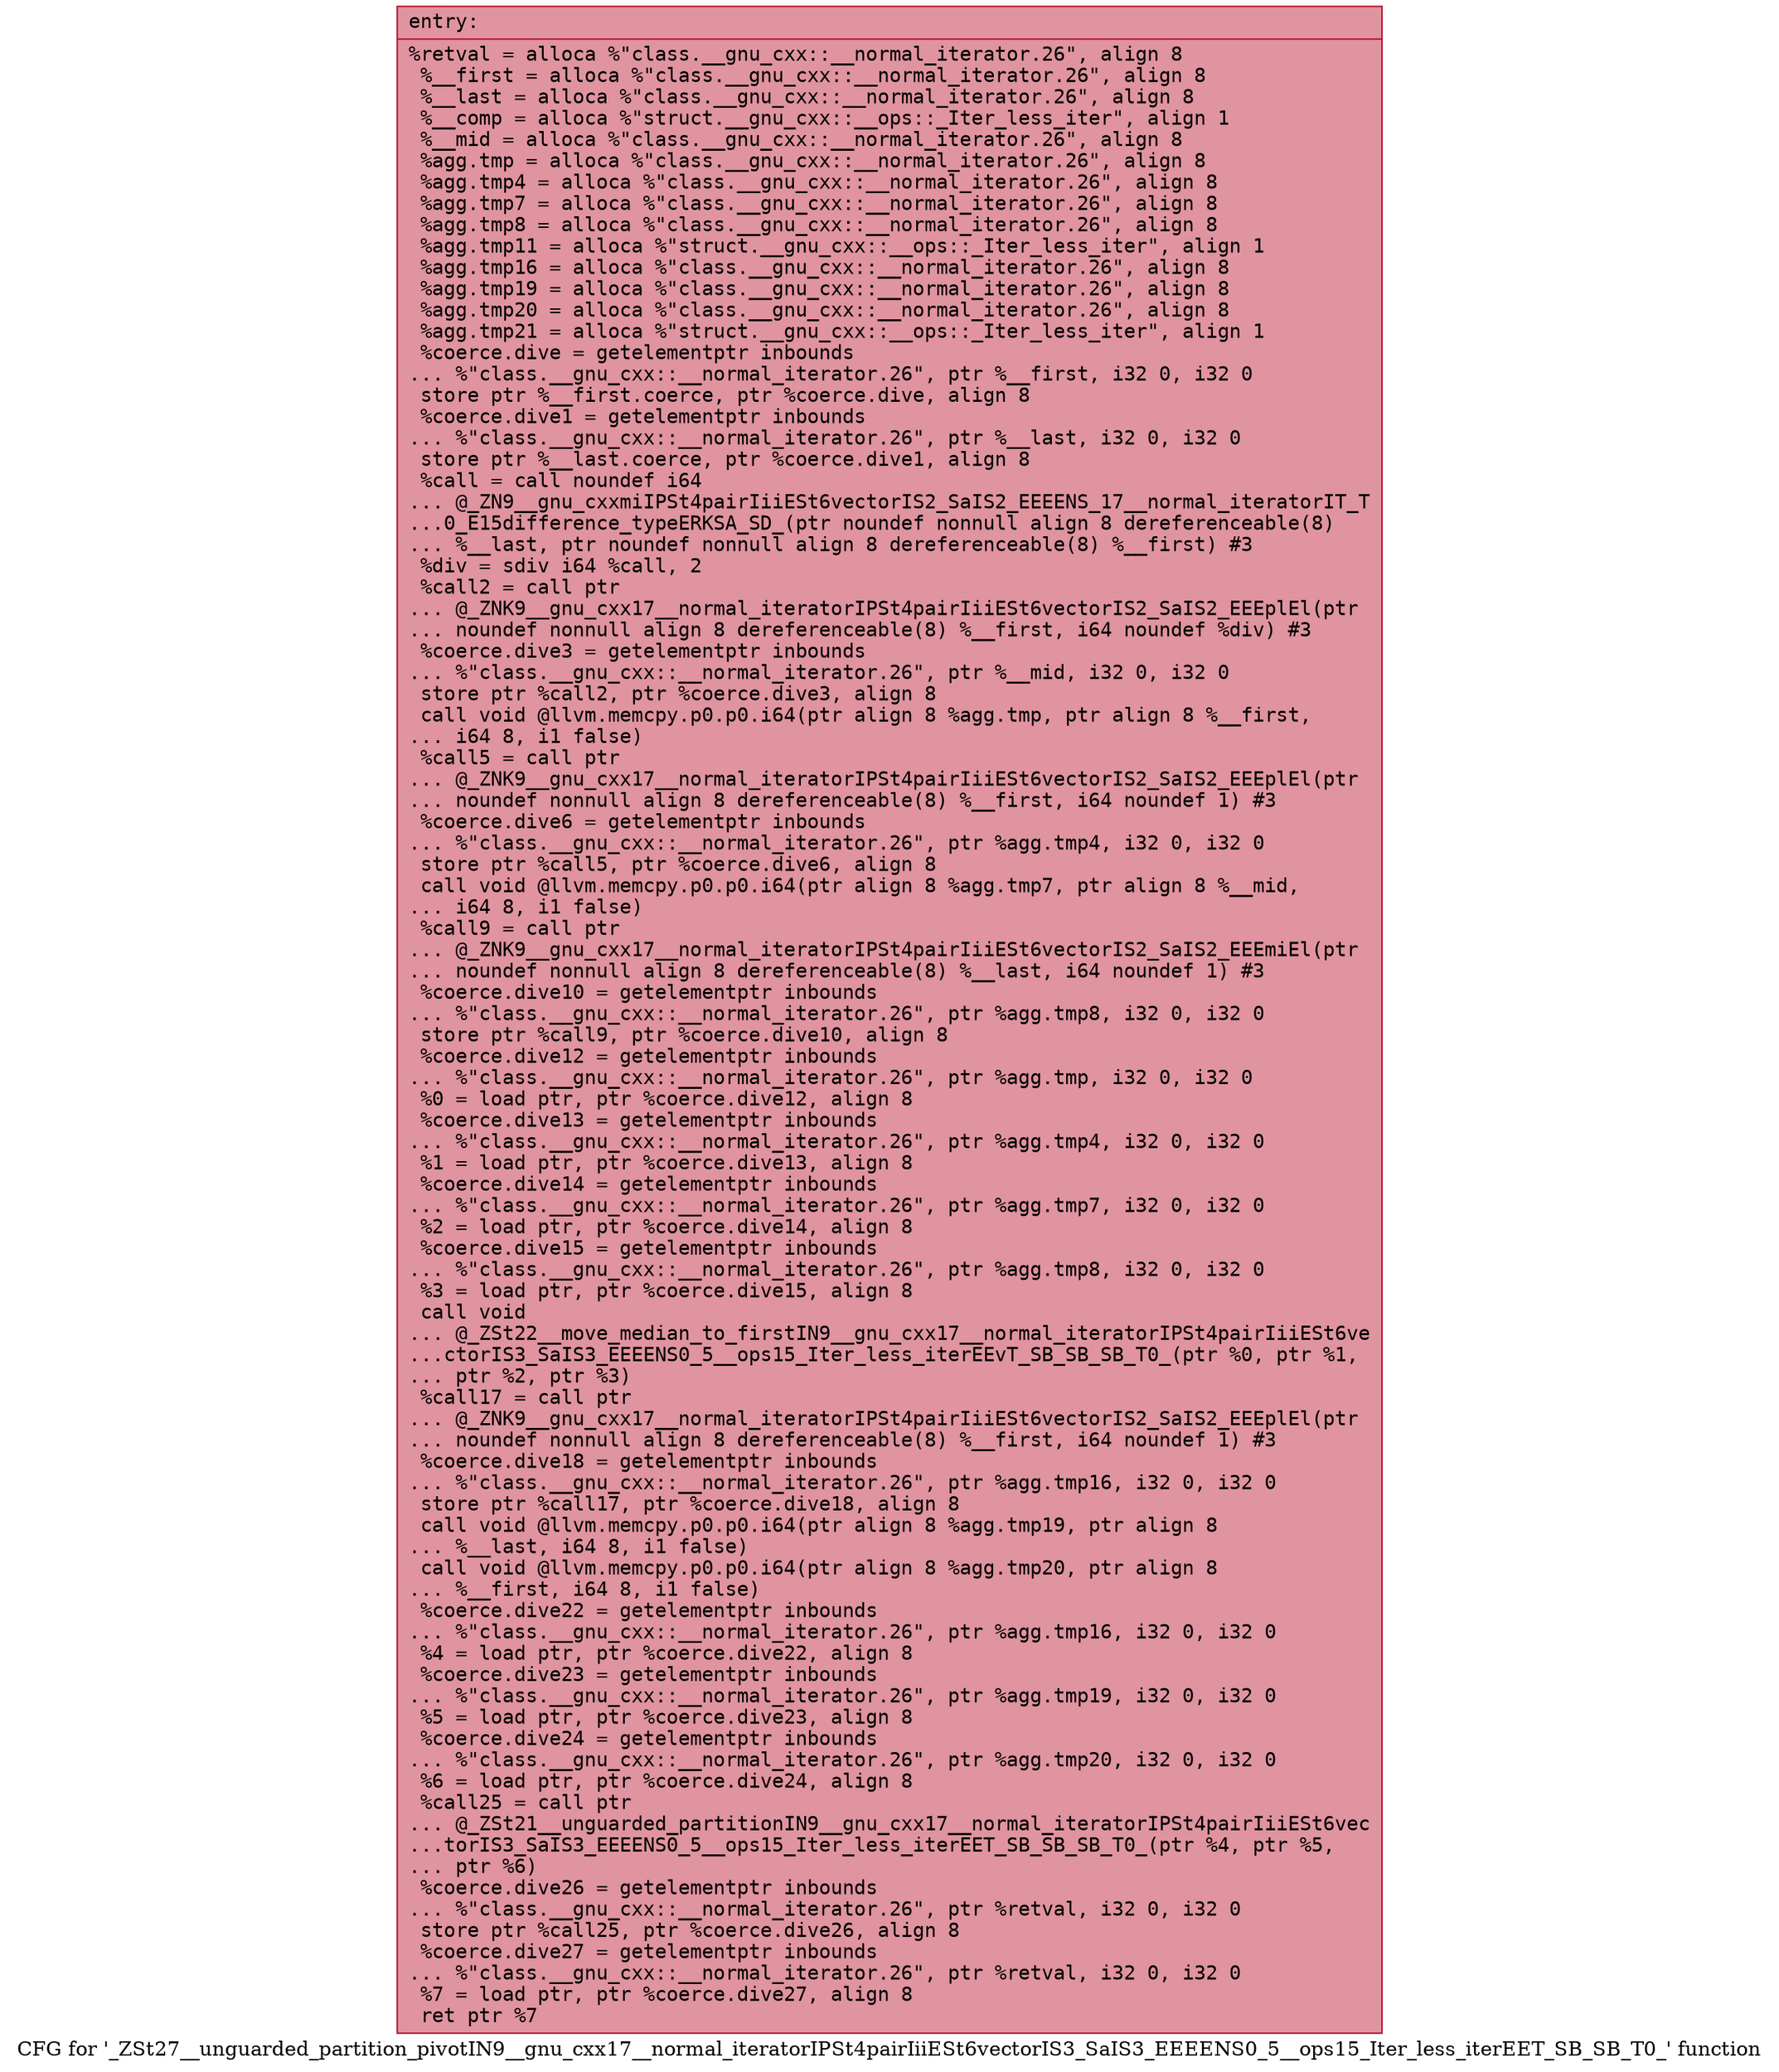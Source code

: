 digraph "CFG for '_ZSt27__unguarded_partition_pivotIN9__gnu_cxx17__normal_iteratorIPSt4pairIiiESt6vectorIS3_SaIS3_EEEENS0_5__ops15_Iter_less_iterEET_SB_SB_T0_' function" {
	label="CFG for '_ZSt27__unguarded_partition_pivotIN9__gnu_cxx17__normal_iteratorIPSt4pairIiiESt6vectorIS3_SaIS3_EEEENS0_5__ops15_Iter_less_iterEET_SB_SB_T0_' function";

	Node0x56307d737f00 [shape=record,color="#b70d28ff", style=filled, fillcolor="#b70d2870" fontname="Courier",label="{entry:\l|  %retval = alloca %\"class.__gnu_cxx::__normal_iterator.26\", align 8\l  %__first = alloca %\"class.__gnu_cxx::__normal_iterator.26\", align 8\l  %__last = alloca %\"class.__gnu_cxx::__normal_iterator.26\", align 8\l  %__comp = alloca %\"struct.__gnu_cxx::__ops::_Iter_less_iter\", align 1\l  %__mid = alloca %\"class.__gnu_cxx::__normal_iterator.26\", align 8\l  %agg.tmp = alloca %\"class.__gnu_cxx::__normal_iterator.26\", align 8\l  %agg.tmp4 = alloca %\"class.__gnu_cxx::__normal_iterator.26\", align 8\l  %agg.tmp7 = alloca %\"class.__gnu_cxx::__normal_iterator.26\", align 8\l  %agg.tmp8 = alloca %\"class.__gnu_cxx::__normal_iterator.26\", align 8\l  %agg.tmp11 = alloca %\"struct.__gnu_cxx::__ops::_Iter_less_iter\", align 1\l  %agg.tmp16 = alloca %\"class.__gnu_cxx::__normal_iterator.26\", align 8\l  %agg.tmp19 = alloca %\"class.__gnu_cxx::__normal_iterator.26\", align 8\l  %agg.tmp20 = alloca %\"class.__gnu_cxx::__normal_iterator.26\", align 8\l  %agg.tmp21 = alloca %\"struct.__gnu_cxx::__ops::_Iter_less_iter\", align 1\l  %coerce.dive = getelementptr inbounds\l... %\"class.__gnu_cxx::__normal_iterator.26\", ptr %__first, i32 0, i32 0\l  store ptr %__first.coerce, ptr %coerce.dive, align 8\l  %coerce.dive1 = getelementptr inbounds\l... %\"class.__gnu_cxx::__normal_iterator.26\", ptr %__last, i32 0, i32 0\l  store ptr %__last.coerce, ptr %coerce.dive1, align 8\l  %call = call noundef i64\l... @_ZN9__gnu_cxxmiIPSt4pairIiiESt6vectorIS2_SaIS2_EEEENS_17__normal_iteratorIT_T\l...0_E15difference_typeERKSA_SD_(ptr noundef nonnull align 8 dereferenceable(8)\l... %__last, ptr noundef nonnull align 8 dereferenceable(8) %__first) #3\l  %div = sdiv i64 %call, 2\l  %call2 = call ptr\l... @_ZNK9__gnu_cxx17__normal_iteratorIPSt4pairIiiESt6vectorIS2_SaIS2_EEEplEl(ptr\l... noundef nonnull align 8 dereferenceable(8) %__first, i64 noundef %div) #3\l  %coerce.dive3 = getelementptr inbounds\l... %\"class.__gnu_cxx::__normal_iterator.26\", ptr %__mid, i32 0, i32 0\l  store ptr %call2, ptr %coerce.dive3, align 8\l  call void @llvm.memcpy.p0.p0.i64(ptr align 8 %agg.tmp, ptr align 8 %__first,\l... i64 8, i1 false)\l  %call5 = call ptr\l... @_ZNK9__gnu_cxx17__normal_iteratorIPSt4pairIiiESt6vectorIS2_SaIS2_EEEplEl(ptr\l... noundef nonnull align 8 dereferenceable(8) %__first, i64 noundef 1) #3\l  %coerce.dive6 = getelementptr inbounds\l... %\"class.__gnu_cxx::__normal_iterator.26\", ptr %agg.tmp4, i32 0, i32 0\l  store ptr %call5, ptr %coerce.dive6, align 8\l  call void @llvm.memcpy.p0.p0.i64(ptr align 8 %agg.tmp7, ptr align 8 %__mid,\l... i64 8, i1 false)\l  %call9 = call ptr\l... @_ZNK9__gnu_cxx17__normal_iteratorIPSt4pairIiiESt6vectorIS2_SaIS2_EEEmiEl(ptr\l... noundef nonnull align 8 dereferenceable(8) %__last, i64 noundef 1) #3\l  %coerce.dive10 = getelementptr inbounds\l... %\"class.__gnu_cxx::__normal_iterator.26\", ptr %agg.tmp8, i32 0, i32 0\l  store ptr %call9, ptr %coerce.dive10, align 8\l  %coerce.dive12 = getelementptr inbounds\l... %\"class.__gnu_cxx::__normal_iterator.26\", ptr %agg.tmp, i32 0, i32 0\l  %0 = load ptr, ptr %coerce.dive12, align 8\l  %coerce.dive13 = getelementptr inbounds\l... %\"class.__gnu_cxx::__normal_iterator.26\", ptr %agg.tmp4, i32 0, i32 0\l  %1 = load ptr, ptr %coerce.dive13, align 8\l  %coerce.dive14 = getelementptr inbounds\l... %\"class.__gnu_cxx::__normal_iterator.26\", ptr %agg.tmp7, i32 0, i32 0\l  %2 = load ptr, ptr %coerce.dive14, align 8\l  %coerce.dive15 = getelementptr inbounds\l... %\"class.__gnu_cxx::__normal_iterator.26\", ptr %agg.tmp8, i32 0, i32 0\l  %3 = load ptr, ptr %coerce.dive15, align 8\l  call void\l... @_ZSt22__move_median_to_firstIN9__gnu_cxx17__normal_iteratorIPSt4pairIiiESt6ve\l...ctorIS3_SaIS3_EEEENS0_5__ops15_Iter_less_iterEEvT_SB_SB_SB_T0_(ptr %0, ptr %1,\l... ptr %2, ptr %3)\l  %call17 = call ptr\l... @_ZNK9__gnu_cxx17__normal_iteratorIPSt4pairIiiESt6vectorIS2_SaIS2_EEEplEl(ptr\l... noundef nonnull align 8 dereferenceable(8) %__first, i64 noundef 1) #3\l  %coerce.dive18 = getelementptr inbounds\l... %\"class.__gnu_cxx::__normal_iterator.26\", ptr %agg.tmp16, i32 0, i32 0\l  store ptr %call17, ptr %coerce.dive18, align 8\l  call void @llvm.memcpy.p0.p0.i64(ptr align 8 %agg.tmp19, ptr align 8\l... %__last, i64 8, i1 false)\l  call void @llvm.memcpy.p0.p0.i64(ptr align 8 %agg.tmp20, ptr align 8\l... %__first, i64 8, i1 false)\l  %coerce.dive22 = getelementptr inbounds\l... %\"class.__gnu_cxx::__normal_iterator.26\", ptr %agg.tmp16, i32 0, i32 0\l  %4 = load ptr, ptr %coerce.dive22, align 8\l  %coerce.dive23 = getelementptr inbounds\l... %\"class.__gnu_cxx::__normal_iterator.26\", ptr %agg.tmp19, i32 0, i32 0\l  %5 = load ptr, ptr %coerce.dive23, align 8\l  %coerce.dive24 = getelementptr inbounds\l... %\"class.__gnu_cxx::__normal_iterator.26\", ptr %agg.tmp20, i32 0, i32 0\l  %6 = load ptr, ptr %coerce.dive24, align 8\l  %call25 = call ptr\l... @_ZSt21__unguarded_partitionIN9__gnu_cxx17__normal_iteratorIPSt4pairIiiESt6vec\l...torIS3_SaIS3_EEEENS0_5__ops15_Iter_less_iterEET_SB_SB_SB_T0_(ptr %4, ptr %5,\l... ptr %6)\l  %coerce.dive26 = getelementptr inbounds\l... %\"class.__gnu_cxx::__normal_iterator.26\", ptr %retval, i32 0, i32 0\l  store ptr %call25, ptr %coerce.dive26, align 8\l  %coerce.dive27 = getelementptr inbounds\l... %\"class.__gnu_cxx::__normal_iterator.26\", ptr %retval, i32 0, i32 0\l  %7 = load ptr, ptr %coerce.dive27, align 8\l  ret ptr %7\l}"];
}
